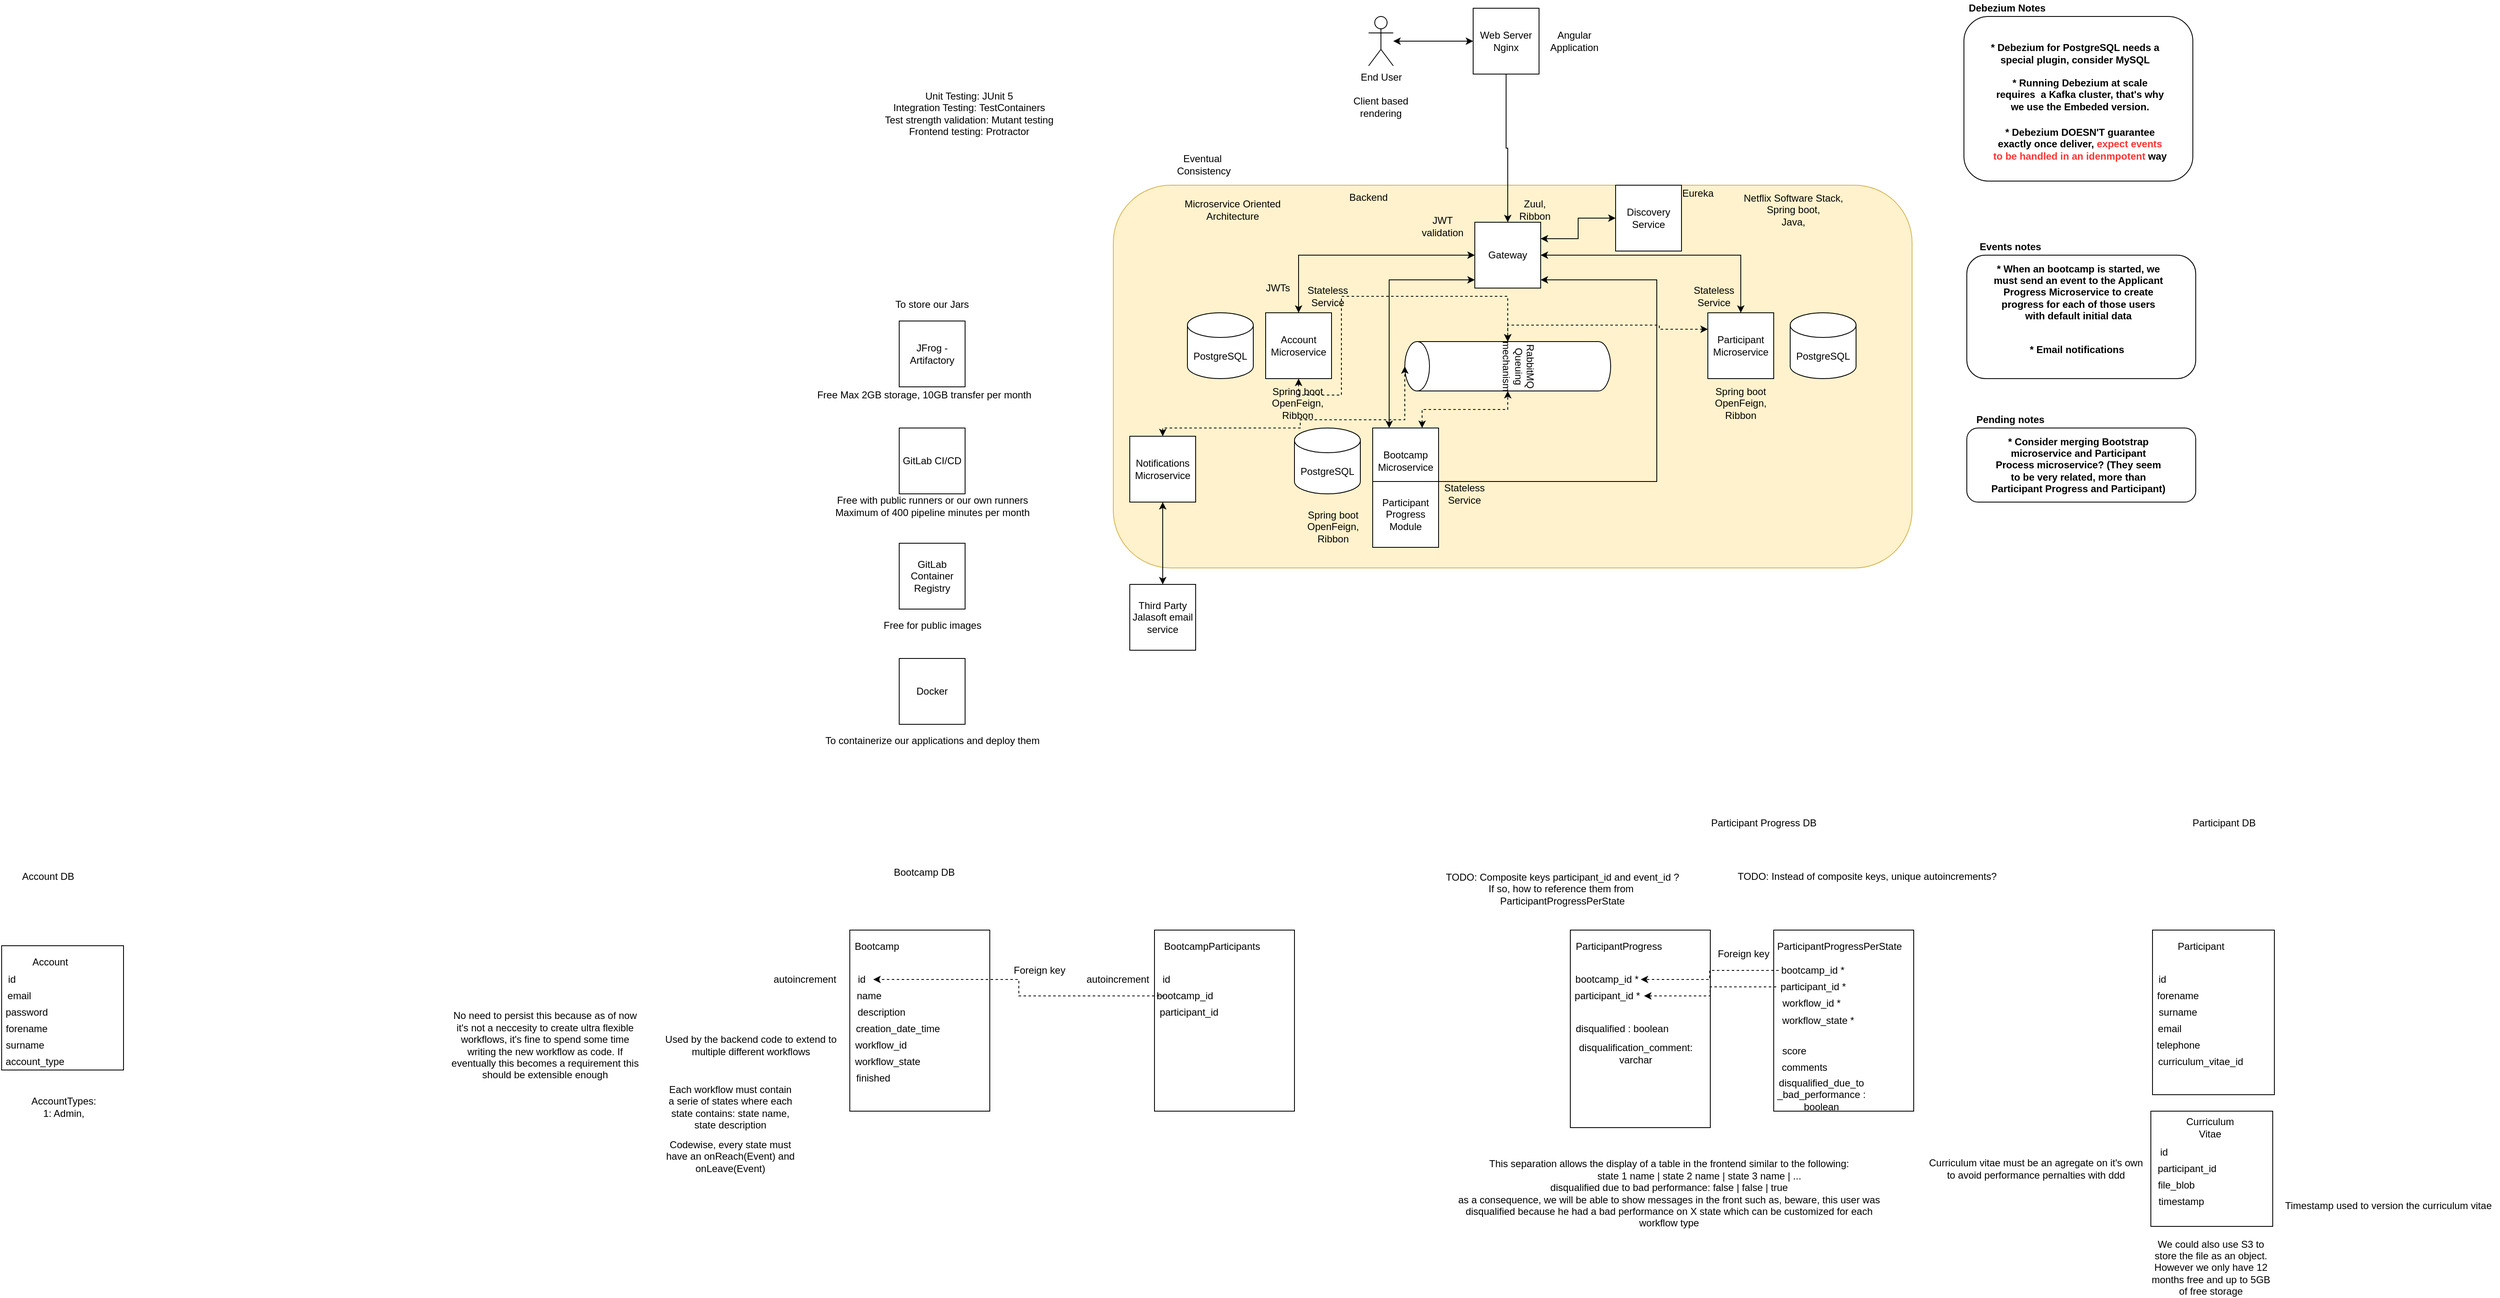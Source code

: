 <mxfile version="14.4.2" type="device"><diagram id="P7yNSuQ_2KJGw5Ltf81Z" name="Page-1"><mxGraphModel dx="3122" dy="831" grid="1" gridSize="10" guides="1" tooltips="1" connect="1" arrows="1" fold="1" page="1" pageScale="1" pageWidth="827" pageHeight="1169" math="0" shadow="0"><root><mxCell id="0"/><mxCell id="1" parent="0"/><mxCell id="U4bhRmrduvXZTM_02iCM-126" value="" style="rounded=0;whiteSpace=wrap;html=1;fontColor=#FF3333;" parent="1" vertex="1"><mxGeometry x="732" y="1130" width="170" height="220" as="geometry"/></mxCell><mxCell id="U4bhRmrduvXZTM_02iCM-58" value="" style="rounded=1;whiteSpace=wrap;html=1;fontColor=#FF3333;" parent="1" vertex="1"><mxGeometry x="963" y="20" width="278" height="200" as="geometry"/></mxCell><mxCell id="U4bhRmrduvXZTM_02iCM-19" value="" style="rounded=1;whiteSpace=wrap;html=1;fillColor=#fff2cc;strokeColor=#d6b656;" parent="1" vertex="1"><mxGeometry x="-70" y="225" width="970" height="465" as="geometry"/></mxCell><mxCell id="U4bhRmrduvXZTM_02iCM-21" style="edgeStyle=orthogonalEdgeStyle;rounded=0;orthogonalLoop=1;jettySize=auto;html=1;startArrow=classic;startFill=1;exitX=1;exitY=0.25;exitDx=0;exitDy=0;" parent="1" source="U4bhRmrduvXZTM_02iCM-1" target="U4bhRmrduvXZTM_02iCM-12" edge="1"><mxGeometry relative="1" as="geometry"/></mxCell><mxCell id="U4bhRmrduvXZTM_02iCM-22" style="edgeStyle=orthogonalEdgeStyle;rounded=0;orthogonalLoop=1;jettySize=auto;html=1;startArrow=classic;startFill=1;" parent="1" source="U4bhRmrduvXZTM_02iCM-1" target="U4bhRmrduvXZTM_02iCM-7" edge="1"><mxGeometry relative="1" as="geometry"/></mxCell><mxCell id="U4bhRmrduvXZTM_02iCM-23" style="edgeStyle=orthogonalEdgeStyle;rounded=0;orthogonalLoop=1;jettySize=auto;html=1;entryX=0.5;entryY=0;entryDx=0;entryDy=0;startArrow=classic;startFill=1;" parent="1" source="U4bhRmrduvXZTM_02iCM-1" target="U4bhRmrduvXZTM_02iCM-10" edge="1"><mxGeometry relative="1" as="geometry"/></mxCell><mxCell id="U4bhRmrduvXZTM_02iCM-24" style="edgeStyle=orthogonalEdgeStyle;rounded=0;orthogonalLoop=1;jettySize=auto;html=1;entryX=0.25;entryY=0;entryDx=0;entryDy=0;startArrow=classic;startFill=1;" parent="1" source="U4bhRmrduvXZTM_02iCM-1" target="U4bhRmrduvXZTM_02iCM-6" edge="1"><mxGeometry relative="1" as="geometry"><Array as="points"><mxPoint x="265" y="340"/></Array></mxGeometry></mxCell><mxCell id="U4bhRmrduvXZTM_02iCM-25" style="edgeStyle=orthogonalEdgeStyle;rounded=0;orthogonalLoop=1;jettySize=auto;html=1;entryX=0.75;entryY=0;entryDx=0;entryDy=0;startArrow=classic;startFill=1;" parent="1" source="U4bhRmrduvXZTM_02iCM-1" target="U4bhRmrduvXZTM_02iCM-8" edge="1"><mxGeometry relative="1" as="geometry"><Array as="points"><mxPoint x="590" y="340"/></Array></mxGeometry></mxCell><mxCell id="U4bhRmrduvXZTM_02iCM-1" value="Gateway" style="whiteSpace=wrap;html=1;aspect=fixed;" parent="1" vertex="1"><mxGeometry x="369" y="270" width="80" height="80" as="geometry"/></mxCell><mxCell id="U4bhRmrduvXZTM_02iCM-2" value="Zuul, Ribbon" style="text;html=1;strokeColor=none;fillColor=none;align=center;verticalAlign=middle;whiteSpace=wrap;rounded=0;" parent="1" vertex="1"><mxGeometry x="409" y="240" width="66" height="30" as="geometry"/></mxCell><mxCell id="U4bhRmrduvXZTM_02iCM-3" value="Netflix Software Stack,&lt;br&gt;Spring boot,&lt;br&gt;Java," style="text;html=1;strokeColor=none;fillColor=none;align=center;verticalAlign=middle;whiteSpace=wrap;rounded=0;" parent="1" vertex="1"><mxGeometry x="690" y="240" width="132" height="30" as="geometry"/></mxCell><mxCell id="U4bhRmrduvXZTM_02iCM-5" value="Microservice Oriented Architecture" style="text;html=1;strokeColor=none;fillColor=none;align=center;verticalAlign=middle;whiteSpace=wrap;rounded=0;" parent="1" vertex="1"><mxGeometry x="5" y="245" width="140" height="20" as="geometry"/></mxCell><mxCell id="U4bhRmrduvXZTM_02iCM-27" style="edgeStyle=orthogonalEdgeStyle;rounded=0;orthogonalLoop=1;jettySize=auto;html=1;entryX=1;entryY=0.5;entryDx=0;entryDy=0;entryPerimeter=0;startArrow=classic;startFill=1;dashed=1;exitX=0.75;exitY=0;exitDx=0;exitDy=0;" parent="1" source="U4bhRmrduvXZTM_02iCM-6" target="U4bhRmrduvXZTM_02iCM-11" edge="1"><mxGeometry relative="1" as="geometry"><mxPoint x="347.5" y="520" as="sourcePoint"/></mxGeometry></mxCell><mxCell id="U4bhRmrduvXZTM_02iCM-6" value="Bootcamp Microservice" style="whiteSpace=wrap;html=1;aspect=fixed;" parent="1" vertex="1"><mxGeometry x="245" y="520" width="80" height="80" as="geometry"/></mxCell><mxCell id="U4bhRmrduvXZTM_02iCM-28" style="edgeStyle=orthogonalEdgeStyle;rounded=0;orthogonalLoop=1;jettySize=auto;html=1;entryX=0;entryY=0.5;entryDx=0;entryDy=0;entryPerimeter=0;startArrow=classic;startFill=1;dashed=1;exitX=0.5;exitY=1;exitDx=0;exitDy=0;" parent="1" source="U4bhRmrduvXZTM_02iCM-7" target="U4bhRmrduvXZTM_02iCM-11" edge="1"><mxGeometry relative="1" as="geometry"><Array as="points"><mxPoint x="155" y="480"/><mxPoint x="207" y="480"/><mxPoint x="207" y="360"/><mxPoint x="409" y="360"/></Array><mxPoint x="90" y="460" as="sourcePoint"/></mxGeometry></mxCell><mxCell id="U4bhRmrduvXZTM_02iCM-7" value="Account Microservice" style="whiteSpace=wrap;html=1;aspect=fixed;" parent="1" vertex="1"><mxGeometry x="115" y="380" width="80" height="80" as="geometry"/></mxCell><mxCell id="U4bhRmrduvXZTM_02iCM-8" value="Participant&lt;br&gt;Progress Module" style="whiteSpace=wrap;html=1;aspect=fixed;" parent="1" vertex="1"><mxGeometry x="245" y="585" width="80" height="80" as="geometry"/></mxCell><mxCell id="U4bhRmrduvXZTM_02iCM-29" style="edgeStyle=orthogonalEdgeStyle;rounded=0;orthogonalLoop=1;jettySize=auto;html=1;entryX=0;entryY=0.5;entryDx=0;entryDy=0;entryPerimeter=0;startArrow=classic;startFill=1;dashed=1;exitX=0;exitY=0.25;exitDx=0;exitDy=0;" parent="1" source="U4bhRmrduvXZTM_02iCM-10" target="U4bhRmrduvXZTM_02iCM-11" edge="1"><mxGeometry relative="1" as="geometry"><mxPoint x="770" y="380" as="sourcePoint"/></mxGeometry></mxCell><mxCell id="U4bhRmrduvXZTM_02iCM-10" value="Participant&lt;br&gt;Microservice" style="whiteSpace=wrap;html=1;aspect=fixed;" parent="1" vertex="1"><mxGeometry x="652" y="380" width="80" height="80" as="geometry"/></mxCell><mxCell id="U4bhRmrduvXZTM_02iCM-11" value="RabbitMQ Queuing mechanism" style="shape=cylinder3;whiteSpace=wrap;html=1;boundedLbl=1;backgroundOutline=1;size=15;rotation=90;flipH=0;flipV=1;" parent="1" vertex="1"><mxGeometry x="379" y="320" width="60" height="250" as="geometry"/></mxCell><mxCell id="U4bhRmrduvXZTM_02iCM-12" value="Discovery Service" style="whiteSpace=wrap;html=1;aspect=fixed;" parent="1" vertex="1"><mxGeometry x="540" y="225" width="80" height="80" as="geometry"/></mxCell><mxCell id="U4bhRmrduvXZTM_02iCM-47" style="edgeStyle=orthogonalEdgeStyle;rounded=0;orthogonalLoop=1;jettySize=auto;html=1;startArrow=classic;startFill=1;" parent="1" source="U4bhRmrduvXZTM_02iCM-13" target="U4bhRmrduvXZTM_02iCM-14" edge="1"><mxGeometry relative="1" as="geometry"/></mxCell><mxCell id="U4bhRmrduvXZTM_02iCM-13" value="End User" style="shape=umlActor;verticalLabelPosition=bottom;verticalAlign=top;html=1;outlineConnect=0;" parent="1" vertex="1"><mxGeometry x="240" y="20" width="30" height="60" as="geometry"/></mxCell><mxCell id="U4bhRmrduvXZTM_02iCM-17" style="edgeStyle=orthogonalEdgeStyle;rounded=0;orthogonalLoop=1;jettySize=auto;html=1;entryX=0.5;entryY=0;entryDx=0;entryDy=0;" parent="1" source="U4bhRmrduvXZTM_02iCM-14" target="U4bhRmrduvXZTM_02iCM-1" edge="1"><mxGeometry relative="1" as="geometry"/></mxCell><mxCell id="U4bhRmrduvXZTM_02iCM-14" value="Web Server&lt;br&gt;Nginx" style="whiteSpace=wrap;html=1;aspect=fixed;" parent="1" vertex="1"><mxGeometry x="367" y="10" width="80" height="80" as="geometry"/></mxCell><mxCell id="U4bhRmrduvXZTM_02iCM-15" value="Angular Application" style="text;html=1;strokeColor=none;fillColor=none;align=center;verticalAlign=middle;whiteSpace=wrap;rounded=0;" parent="1" vertex="1"><mxGeometry x="470" y="40" width="40" height="20" as="geometry"/></mxCell><mxCell id="U4bhRmrduvXZTM_02iCM-20" value="Backend" style="text;html=1;strokeColor=none;fillColor=none;align=center;verticalAlign=middle;whiteSpace=wrap;rounded=0;" parent="1" vertex="1"><mxGeometry x="220" y="230" width="40" height="20" as="geometry"/></mxCell><mxCell id="U4bhRmrduvXZTM_02iCM-30" value="Spring boot&lt;br&gt;OpenFeign,&lt;br&gt;Ribbon" style="text;html=1;strokeColor=none;fillColor=none;align=center;verticalAlign=middle;whiteSpace=wrap;rounded=0;" parent="1" vertex="1"><mxGeometry x="90" y="470" width="127.5" height="40" as="geometry"/></mxCell><mxCell id="U4bhRmrduvXZTM_02iCM-32" value="Spring boot&lt;br&gt;OpenFeign,&lt;br&gt;Ribbon" style="text;html=1;strokeColor=none;fillColor=none;align=center;verticalAlign=middle;whiteSpace=wrap;rounded=0;" parent="1" vertex="1"><mxGeometry x="132.5" y="620" width="127.5" height="40" as="geometry"/></mxCell><mxCell id="U4bhRmrduvXZTM_02iCM-34" value="Spring boot&lt;br&gt;OpenFeign,&lt;br&gt;Ribbon" style="text;html=1;strokeColor=none;fillColor=none;align=center;verticalAlign=middle;whiteSpace=wrap;rounded=0;" parent="1" vertex="1"><mxGeometry x="628.25" y="470" width="127.5" height="40" as="geometry"/></mxCell><mxCell id="U4bhRmrduvXZTM_02iCM-35" value="Eureka" style="text;html=1;strokeColor=none;fillColor=none;align=center;verticalAlign=middle;whiteSpace=wrap;rounded=0;" parent="1" vertex="1"><mxGeometry x="620" y="225" width="40" height="20" as="geometry"/></mxCell><mxCell id="U4bhRmrduvXZTM_02iCM-36" value="PostgreSQL" style="shape=cylinder3;whiteSpace=wrap;html=1;boundedLbl=1;backgroundOutline=1;size=15;" parent="1" vertex="1"><mxGeometry x="20" y="380" width="80" height="80" as="geometry"/></mxCell><mxCell id="U4bhRmrduvXZTM_02iCM-37" value="PostgreSQL" style="shape=cylinder3;whiteSpace=wrap;html=1;boundedLbl=1;backgroundOutline=1;size=15;" parent="1" vertex="1"><mxGeometry x="150" y="520" width="80" height="80" as="geometry"/></mxCell><mxCell id="U4bhRmrduvXZTM_02iCM-39" value="PostgreSQL" style="shape=cylinder3;whiteSpace=wrap;html=1;boundedLbl=1;backgroundOutline=1;size=15;" parent="1" vertex="1"><mxGeometry x="752" y="380" width="80" height="80" as="geometry"/></mxCell><mxCell id="U4bhRmrduvXZTM_02iCM-40" value="JWTs" style="text;html=1;strokeColor=none;fillColor=none;align=center;verticalAlign=middle;whiteSpace=wrap;rounded=0;" parent="1" vertex="1"><mxGeometry x="110" y="340" width="40" height="20" as="geometry"/></mxCell><mxCell id="U4bhRmrduvXZTM_02iCM-41" value="JWT validation" style="text;html=1;strokeColor=none;fillColor=none;align=center;verticalAlign=middle;whiteSpace=wrap;rounded=0;" parent="1" vertex="1"><mxGeometry x="300" y="265" width="60" height="20" as="geometry"/></mxCell><mxCell id="U4bhRmrduvXZTM_02iCM-42" value="Stateless Service" style="text;html=1;strokeColor=none;fillColor=none;align=center;verticalAlign=middle;whiteSpace=wrap;rounded=0;" parent="1" vertex="1"><mxGeometry x="158.75" y="350" width="62.5" height="20" as="geometry"/></mxCell><mxCell id="U4bhRmrduvXZTM_02iCM-43" value="Stateless Service" style="text;html=1;strokeColor=none;fillColor=none;align=center;verticalAlign=middle;whiteSpace=wrap;rounded=0;" parent="1" vertex="1"><mxGeometry x="325" y="590" width="62.5" height="20" as="geometry"/></mxCell><mxCell id="U4bhRmrduvXZTM_02iCM-45" value="Stateless Service" style="text;html=1;strokeColor=none;fillColor=none;align=center;verticalAlign=middle;whiteSpace=wrap;rounded=0;" parent="1" vertex="1"><mxGeometry x="627.5" y="350" width="62.5" height="20" as="geometry"/></mxCell><mxCell id="U4bhRmrduvXZTM_02iCM-48" value="Client based rendering" style="text;html=1;strokeColor=none;fillColor=none;align=center;verticalAlign=middle;whiteSpace=wrap;rounded=0;" parent="1" vertex="1"><mxGeometry x="195" y="120" width="120" height="20" as="geometry"/></mxCell><mxCell id="U4bhRmrduvXZTM_02iCM-49" value="Eventual&amp;nbsp; Consistency" style="text;html=1;strokeColor=none;fillColor=none;align=center;verticalAlign=middle;whiteSpace=wrap;rounded=0;" parent="1" vertex="1"><mxGeometry x="-10" y="190" width="100" height="20" as="geometry"/></mxCell><mxCell id="U4bhRmrduvXZTM_02iCM-55" value="&lt;font color=&quot;#000000&quot;&gt;* Debezium for PostgreSQL needs a special plugin, consider MySQL&lt;/font&gt;" style="text;html=1;strokeColor=none;fillColor=none;align=center;verticalAlign=middle;whiteSpace=wrap;rounded=0;fontStyle=1;fontColor=#FF3333;" parent="1" vertex="1"><mxGeometry x="991" y="30" width="214" height="70" as="geometry"/></mxCell><mxCell id="U4bhRmrduvXZTM_02iCM-56" value="&lt;font color=&quot;#000000&quot;&gt;* Running Debezium at scale requires&amp;nbsp; a Kafka cluster, that's why we use the Embeded version.&lt;/font&gt;" style="text;html=1;strokeColor=none;fillColor=none;align=center;verticalAlign=middle;whiteSpace=wrap;rounded=0;fontStyle=1;fontColor=#FF3333;" parent="1" vertex="1"><mxGeometry x="997" y="80" width="214" height="70" as="geometry"/></mxCell><mxCell id="U4bhRmrduvXZTM_02iCM-57" value="&lt;font color=&quot;#000000&quot;&gt;* Debezium DOESN'T guarantee exactly once deliver, &lt;/font&gt;expect events to be handled in an idenmpotent &lt;font color=&quot;#000000&quot;&gt;way&lt;/font&gt;" style="text;html=1;strokeColor=none;fillColor=none;align=center;verticalAlign=middle;whiteSpace=wrap;rounded=0;fontStyle=1;fontColor=#FF3333;" parent="1" vertex="1"><mxGeometry x="997" y="140" width="214" height="70" as="geometry"/></mxCell><mxCell id="U4bhRmrduvXZTM_02iCM-59" value="&lt;b&gt;&lt;font color=&quot;#000000&quot;&gt;Debezium Notes&lt;/font&gt;&lt;/b&gt;" style="text;html=1;align=center;verticalAlign=middle;resizable=0;points=[];autosize=1;fontColor=#FF3333;" parent="1" vertex="1"><mxGeometry x="960" width="110" height="20" as="geometry"/></mxCell><mxCell id="U4bhRmrduvXZTM_02iCM-60" value="" style="rounded=1;whiteSpace=wrap;html=1;fontColor=#FF3333;" parent="1" vertex="1"><mxGeometry x="966.5" y="310" width="278" height="150" as="geometry"/></mxCell><mxCell id="U4bhRmrduvXZTM_02iCM-61" value="&lt;font color=&quot;#000000&quot;&gt;* When an bootcamp is started, we must send an event to the Applicant Progress Microservice to create progress for each of those users with default initial data&lt;/font&gt;" style="text;html=1;strokeColor=none;fillColor=none;align=center;verticalAlign=middle;whiteSpace=wrap;rounded=0;fontStyle=1;fontColor=#FF3333;" parent="1" vertex="1"><mxGeometry x="994.5" y="320" width="214" height="70" as="geometry"/></mxCell><mxCell id="U4bhRmrduvXZTM_02iCM-62" value="&lt;font color=&quot;#000000&quot;&gt;* Email notifications&amp;nbsp;&lt;/font&gt;" style="text;html=1;strokeColor=none;fillColor=none;align=center;verticalAlign=middle;whiteSpace=wrap;rounded=0;fontStyle=1;fontColor=#FF3333;" parent="1" vertex="1"><mxGeometry x="994.5" y="390" width="214" height="70" as="geometry"/></mxCell><mxCell id="U4bhRmrduvXZTM_02iCM-64" value="&lt;b&gt;&lt;font color=&quot;#000000&quot;&gt;Events notes&lt;/font&gt;&lt;/b&gt;" style="text;html=1;align=center;verticalAlign=middle;resizable=0;points=[];autosize=1;fontColor=#FF3333;" parent="1" vertex="1"><mxGeometry x="973.5" y="290" width="90" height="20" as="geometry"/></mxCell><mxCell id="U4bhRmrduvXZTM_02iCM-67" style="edgeStyle=orthogonalEdgeStyle;rounded=0;orthogonalLoop=1;jettySize=auto;html=1;startArrow=classic;startFill=1;fontColor=#FF3333;" parent="1" source="U4bhRmrduvXZTM_02iCM-65" target="U4bhRmrduvXZTM_02iCM-66" edge="1"><mxGeometry relative="1" as="geometry"/></mxCell><mxCell id="U4bhRmrduvXZTM_02iCM-68" style="edgeStyle=orthogonalEdgeStyle;rounded=0;orthogonalLoop=1;jettySize=auto;html=1;entryX=0.5;entryY=0;entryDx=0;entryDy=0;entryPerimeter=0;startArrow=classic;startFill=1;fontColor=#FF3333;dashed=1;" parent="1" source="U4bhRmrduvXZTM_02iCM-65" target="U4bhRmrduvXZTM_02iCM-11" edge="1"><mxGeometry relative="1" as="geometry"><Array as="points"><mxPoint x="-10" y="520"/><mxPoint x="157" y="520"/><mxPoint x="157" y="510"/><mxPoint x="284" y="510"/></Array></mxGeometry></mxCell><mxCell id="U4bhRmrduvXZTM_02iCM-65" value="Notifications&lt;br&gt;Microservice" style="whiteSpace=wrap;html=1;aspect=fixed;" parent="1" vertex="1"><mxGeometry x="-50" y="530" width="80" height="80" as="geometry"/></mxCell><mxCell id="U4bhRmrduvXZTM_02iCM-66" value="Third Party Jalasoft email service" style="whiteSpace=wrap;html=1;aspect=fixed;" parent="1" vertex="1"><mxGeometry x="-50" y="710" width="80" height="80" as="geometry"/></mxCell><mxCell id="U4bhRmrduvXZTM_02iCM-70" value="&lt;font color=&quot;#000000&quot;&gt;JFrog - Artifactory&lt;/font&gt;" style="whiteSpace=wrap;html=1;aspect=fixed;fontColor=#FF3333;" parent="1" vertex="1"><mxGeometry x="-330" y="390" width="80" height="80" as="geometry"/></mxCell><mxCell id="U4bhRmrduvXZTM_02iCM-73" value="&lt;font color=&quot;#000000&quot;&gt;Free Max 2GB storage, 10GB transfer per month&lt;/font&gt;" style="text;html=1;align=center;verticalAlign=middle;resizable=0;points=[];autosize=1;fontColor=#FF3333;" parent="1" vertex="1"><mxGeometry x="-440" y="470" width="280" height="20" as="geometry"/></mxCell><mxCell id="U4bhRmrduvXZTM_02iCM-74" value="&lt;font color=&quot;#000000&quot;&gt;GitLab CI/CD&lt;/font&gt;" style="whiteSpace=wrap;html=1;aspect=fixed;fontColor=#FF3333;" parent="1" vertex="1"><mxGeometry x="-330" y="520" width="80" height="80" as="geometry"/></mxCell><mxCell id="U4bhRmrduvXZTM_02iCM-75" value="&lt;font color=&quot;#000000&quot;&gt;GitLab Container Registry&lt;/font&gt;" style="whiteSpace=wrap;html=1;aspect=fixed;fontColor=#FF3333;" parent="1" vertex="1"><mxGeometry x="-330" y="660" width="80" height="80" as="geometry"/></mxCell><mxCell id="U4bhRmrduvXZTM_02iCM-76" value="&lt;font color=&quot;#000000&quot;&gt;Free for public images&lt;/font&gt;" style="text;html=1;align=center;verticalAlign=middle;resizable=0;points=[];autosize=1;fontColor=#FF3333;" parent="1" vertex="1"><mxGeometry x="-355" y="750" width="130" height="20" as="geometry"/></mxCell><mxCell id="U4bhRmrduvXZTM_02iCM-77" value="&lt;font color=&quot;#000000&quot;&gt;Free with public runners or our own runners&lt;br&gt;Maximum of 400 pipeline minutes per month&lt;br&gt;&lt;/font&gt;" style="text;html=1;align=center;verticalAlign=middle;resizable=0;points=[];autosize=1;fontColor=#FF3333;" parent="1" vertex="1"><mxGeometry x="-415" y="600" width="250" height="30" as="geometry"/></mxCell><mxCell id="U4bhRmrduvXZTM_02iCM-78" value="&lt;font color=&quot;#000000&quot;&gt;Docker&lt;/font&gt;" style="whiteSpace=wrap;html=1;aspect=fixed;fontColor=#FF3333;" parent="1" vertex="1"><mxGeometry x="-330" y="800" width="80" height="80" as="geometry"/></mxCell><mxCell id="U4bhRmrduvXZTM_02iCM-79" value="&lt;font color=&quot;#000000&quot;&gt;To containerize our applications and deploy them&lt;/font&gt;" style="text;html=1;align=center;verticalAlign=middle;resizable=0;points=[];autosize=1;fontColor=#FF3333;" parent="1" vertex="1"><mxGeometry x="-430" y="890" width="280" height="20" as="geometry"/></mxCell><mxCell id="U4bhRmrduvXZTM_02iCM-80" value="&lt;font color=&quot;#000000&quot;&gt;To store our Jars&lt;/font&gt;" style="text;html=1;strokeColor=none;fillColor=none;align=center;verticalAlign=middle;whiteSpace=wrap;rounded=0;fontColor=#FF3333;" parent="1" vertex="1"><mxGeometry x="-345" y="360" width="110" height="20" as="geometry"/></mxCell><mxCell id="U4bhRmrduvXZTM_02iCM-81" value="" style="rounded=1;whiteSpace=wrap;html=1;fontColor=#FF3333;" parent="1" vertex="1"><mxGeometry x="966.5" y="520" width="278" height="90" as="geometry"/></mxCell><mxCell id="U4bhRmrduvXZTM_02iCM-82" value="&lt;font color=&quot;#000000&quot;&gt;* Consider merging Bootstrap microservice and Participant Process microservice? (They seem to be very related, more than Participant Progress and Participant)&lt;/font&gt;" style="text;html=1;strokeColor=none;fillColor=none;align=center;verticalAlign=middle;whiteSpace=wrap;rounded=0;fontStyle=1;fontColor=#FF3333;" parent="1" vertex="1"><mxGeometry x="994.5" y="530" width="214" height="70" as="geometry"/></mxCell><mxCell id="U4bhRmrduvXZTM_02iCM-84" value="&lt;b&gt;&lt;font color=&quot;#000000&quot;&gt;Pending notes&lt;/font&gt;&lt;/b&gt;" style="text;html=1;align=center;verticalAlign=middle;resizable=0;points=[];autosize=1;fontColor=#FF3333;" parent="1" vertex="1"><mxGeometry x="968.5" y="500" width="100" height="20" as="geometry"/></mxCell><mxCell id="U4bhRmrduvXZTM_02iCM-87" value="" style="rounded=0;whiteSpace=wrap;html=1;fontColor=#FF3333;" parent="1" vertex="1"><mxGeometry x="-390" y="1130" width="170" height="220" as="geometry"/></mxCell><mxCell id="U4bhRmrduvXZTM_02iCM-89" value="&lt;font color=&quot;#000000&quot;&gt;Bootcamp&lt;/font&gt;" style="text;html=1;strokeColor=none;fillColor=none;align=center;verticalAlign=middle;whiteSpace=wrap;rounded=0;fontColor=#FF3333;" parent="1" vertex="1"><mxGeometry x="-377" y="1140" width="40" height="20" as="geometry"/></mxCell><mxCell id="U4bhRmrduvXZTM_02iCM-90" value="id" style="text;html=1;strokeColor=none;fillColor=none;align=center;verticalAlign=middle;whiteSpace=wrap;rounded=0;" parent="1" vertex="1"><mxGeometry x="-390" y="1180" width="28.5" height="20" as="geometry"/></mxCell><mxCell id="U4bhRmrduvXZTM_02iCM-91" value="name" style="text;html=1;strokeColor=none;fillColor=none;align=center;verticalAlign=middle;whiteSpace=wrap;rounded=0;" parent="1" vertex="1"><mxGeometry x="-384" y="1200" width="35" height="20" as="geometry"/></mxCell><mxCell id="U4bhRmrduvXZTM_02iCM-92" value="description" style="text;html=1;strokeColor=none;fillColor=none;align=center;verticalAlign=middle;whiteSpace=wrap;rounded=0;" parent="1" vertex="1"><mxGeometry x="-381.5" y="1220" width="59" height="20" as="geometry"/></mxCell><mxCell id="U4bhRmrduvXZTM_02iCM-95" value="creation_date_time" style="text;html=1;strokeColor=none;fillColor=none;align=center;verticalAlign=middle;whiteSpace=wrap;rounded=0;" parent="1" vertex="1"><mxGeometry x="-377" y="1240" width="91" height="20" as="geometry"/></mxCell><mxCell id="U4bhRmrduvXZTM_02iCM-97" value="workflow_id" style="text;html=1;strokeColor=none;fillColor=none;align=center;verticalAlign=middle;whiteSpace=wrap;rounded=0;" parent="1" vertex="1"><mxGeometry x="-385" y="1260" width="66" height="20" as="geometry"/></mxCell><mxCell id="U4bhRmrduvXZTM_02iCM-98" value="workflow_state" style="text;html=1;strokeColor=none;fillColor=none;align=center;verticalAlign=middle;whiteSpace=wrap;rounded=0;" parent="1" vertex="1"><mxGeometry x="-377" y="1280" width="66" height="20" as="geometry"/></mxCell><mxCell id="U4bhRmrduvXZTM_02iCM-99" value="finished" style="text;html=1;strokeColor=none;fillColor=none;align=center;verticalAlign=middle;whiteSpace=wrap;rounded=0;" parent="1" vertex="1"><mxGeometry x="-385" y="1300" width="47" height="20" as="geometry"/></mxCell><mxCell id="U4bhRmrduvXZTM_02iCM-100" value="Used by the backend code to extend to multiple different workflows" style="text;html=1;strokeColor=none;fillColor=none;align=center;verticalAlign=middle;whiteSpace=wrap;rounded=0;fontColor=#000000;" parent="1" vertex="1"><mxGeometry x="-630" y="1260" width="240" height="20" as="geometry"/></mxCell><mxCell id="U4bhRmrduvXZTM_02iCM-101" value="Each workflow must contain&lt;br&gt;a serie of states where each state contains: state name, state description" style="text;html=1;strokeColor=none;fillColor=none;align=center;verticalAlign=middle;whiteSpace=wrap;rounded=0;fontColor=#000000;" parent="1" vertex="1"><mxGeometry x="-620" y="1330" width="170" height="30" as="geometry"/></mxCell><mxCell id="U4bhRmrduvXZTM_02iCM-102" value="Codewise, every state must have an onReach(Event) and onLeave(Event)" style="text;html=1;strokeColor=none;fillColor=none;align=center;verticalAlign=middle;whiteSpace=wrap;rounded=0;fontColor=#000000;" parent="1" vertex="1"><mxGeometry x="-620" y="1390" width="170" height="30" as="geometry"/></mxCell><mxCell id="U4bhRmrduvXZTM_02iCM-104" value="" style="rounded=0;whiteSpace=wrap;html=1;fontColor=#FF3333;" parent="1" vertex="1"><mxGeometry x="-20" y="1130" width="170" height="220" as="geometry"/></mxCell><mxCell id="U4bhRmrduvXZTM_02iCM-105" value="&lt;font color=&quot;#000000&quot;&gt;BootcampParticipants&lt;/font&gt;" style="text;html=1;strokeColor=none;fillColor=none;align=center;verticalAlign=middle;whiteSpace=wrap;rounded=0;fontColor=#FF3333;" parent="1" vertex="1"><mxGeometry x="30" y="1140" width="40" height="20" as="geometry"/></mxCell><mxCell id="U4bhRmrduvXZTM_02iCM-106" value="id" style="text;html=1;strokeColor=none;fillColor=none;align=center;verticalAlign=middle;whiteSpace=wrap;rounded=0;" parent="1" vertex="1"><mxGeometry x="-13" y="1180" width="15" height="20" as="geometry"/></mxCell><mxCell id="U4bhRmrduvXZTM_02iCM-112" style="edgeStyle=orthogonalEdgeStyle;rounded=0;orthogonalLoop=1;jettySize=auto;html=1;entryX=1;entryY=0.5;entryDx=0;entryDy=0;dashed=1;startArrow=none;startFill=0;fontColor=#000000;" parent="1" source="U4bhRmrduvXZTM_02iCM-108" target="U4bhRmrduvXZTM_02iCM-90" edge="1"><mxGeometry relative="1" as="geometry"/></mxCell><mxCell id="U4bhRmrduvXZTM_02iCM-108" value="bootcamp_id" style="text;html=1;strokeColor=none;fillColor=none;align=center;verticalAlign=middle;whiteSpace=wrap;rounded=0;" parent="1" vertex="1"><mxGeometry x="-8" y="1200" width="50" height="20" as="geometry"/></mxCell><mxCell id="U4bhRmrduvXZTM_02iCM-109" value="autoincrement" style="text;html=1;align=center;verticalAlign=middle;resizable=0;points=[];autosize=1;fontColor=#000000;" parent="1" vertex="1"><mxGeometry x="-490" y="1180" width="90" height="20" as="geometry"/></mxCell><mxCell id="U4bhRmrduvXZTM_02iCM-110" value="autoincrement" style="text;html=1;align=center;verticalAlign=middle;resizable=0;points=[];autosize=1;fontColor=#000000;" parent="1" vertex="1"><mxGeometry x="-110" y="1180" width="90" height="20" as="geometry"/></mxCell><mxCell id="U4bhRmrduvXZTM_02iCM-111" value="participant_id" style="text;html=1;strokeColor=none;fillColor=none;align=center;verticalAlign=middle;whiteSpace=wrap;rounded=0;" parent="1" vertex="1"><mxGeometry x="-8" y="1220" width="60" height="20" as="geometry"/></mxCell><mxCell id="U4bhRmrduvXZTM_02iCM-113" value="Foreign key" style="text;html=1;align=center;verticalAlign=middle;resizable=0;points=[];autosize=1;fontColor=#000000;" parent="1" vertex="1"><mxGeometry x="-200" y="1169" width="80" height="20" as="geometry"/></mxCell><mxCell id="U4bhRmrduvXZTM_02iCM-114" value="" style="rounded=0;whiteSpace=wrap;html=1;fontColor=#FF3333;" parent="1" vertex="1"><mxGeometry x="485" y="1130" width="170" height="240" as="geometry"/></mxCell><mxCell id="U4bhRmrduvXZTM_02iCM-115" value="&lt;font color=&quot;#000000&quot;&gt;ParticipantProgress&lt;/font&gt;" style="text;html=1;strokeColor=none;fillColor=none;align=center;verticalAlign=middle;whiteSpace=wrap;rounded=0;fontColor=#FF3333;" parent="1" vertex="1"><mxGeometry x="524" y="1140" width="40" height="20" as="geometry"/></mxCell><mxCell id="U4bhRmrduvXZTM_02iCM-117" value="bootcamp_id *" style="text;html=1;strokeColor=none;fillColor=none;align=center;verticalAlign=middle;whiteSpace=wrap;rounded=0;" parent="1" vertex="1"><mxGeometry x="488" y="1180" width="82.5" height="20" as="geometry"/></mxCell><mxCell id="U4bhRmrduvXZTM_02iCM-118" value="workflow_id *" style="text;html=1;strokeColor=none;fillColor=none;align=center;verticalAlign=middle;whiteSpace=wrap;rounded=0;" parent="1" vertex="1"><mxGeometry x="738" y="1209" width="80" height="20" as="geometry"/></mxCell><mxCell id="U4bhRmrduvXZTM_02iCM-119" value="workflow_state *" style="text;html=1;strokeColor=none;fillColor=none;align=center;verticalAlign=middle;whiteSpace=wrap;rounded=0;" parent="1" vertex="1"><mxGeometry x="732" y="1230" width="108" height="20" as="geometry"/></mxCell><mxCell id="U4bhRmrduvXZTM_02iCM-120" value="score" style="text;html=1;strokeColor=none;fillColor=none;align=center;verticalAlign=middle;whiteSpace=wrap;rounded=0;" parent="1" vertex="1"><mxGeometry x="737" y="1267" width="40" height="20" as="geometry"/></mxCell><mxCell id="U4bhRmrduvXZTM_02iCM-121" value="disqualified : boolean" style="text;html=1;strokeColor=none;fillColor=none;align=center;verticalAlign=middle;whiteSpace=wrap;rounded=0;" parent="1" vertex="1"><mxGeometry x="488" y="1240" width="120" height="20" as="geometry"/></mxCell><mxCell id="U4bhRmrduvXZTM_02iCM-122" value="disqualification_comment: varchar" style="text;html=1;strokeColor=none;fillColor=none;align=center;verticalAlign=middle;whiteSpace=wrap;rounded=0;" parent="1" vertex="1"><mxGeometry x="500.5" y="1270" width="127" height="20" as="geometry"/></mxCell><mxCell id="U4bhRmrduvXZTM_02iCM-124" value="TODO: Composite keys participant_id and event_id ?&lt;br&gt;If so, how to reference them from&amp;nbsp;&lt;br&gt;&lt;span&gt;ParticipantProgressPerState&lt;/span&gt;" style="text;html=1;align=center;verticalAlign=middle;resizable=0;points=[];autosize=1;fontColor=#000000;" parent="1" vertex="1"><mxGeometry x="325" y="1055" width="300" height="50" as="geometry"/></mxCell><mxCell id="U4bhRmrduvXZTM_02iCM-127" value="&lt;font color=&quot;#000000&quot;&gt;ParticipantProgressPerState&lt;/font&gt;" style="text;html=1;strokeColor=none;fillColor=none;align=center;verticalAlign=middle;whiteSpace=wrap;rounded=0;fontColor=#FF3333;" parent="1" vertex="1"><mxGeometry x="792" y="1140" width="40" height="20" as="geometry"/></mxCell><mxCell id="U4bhRmrduvXZTM_02iCM-128" value="participant_id *" style="text;html=1;strokeColor=none;fillColor=none;align=center;verticalAlign=middle;whiteSpace=wrap;rounded=0;" parent="1" vertex="1"><mxGeometry x="485" y="1200" width="89.5" height="20" as="geometry"/></mxCell><mxCell id="U4bhRmrduvXZTM_02iCM-132" value="comments" style="text;html=1;strokeColor=none;fillColor=none;align=center;verticalAlign=middle;whiteSpace=wrap;rounded=0;" parent="1" vertex="1"><mxGeometry x="734.5" y="1287" width="69" height="20" as="geometry"/></mxCell><mxCell id="U4bhRmrduvXZTM_02iCM-137" value="" style="rounded=0;whiteSpace=wrap;html=1;fontColor=#FF3333;" parent="1" vertex="1"><mxGeometry x="1192" y="1130" width="148" height="200" as="geometry"/></mxCell><mxCell id="U4bhRmrduvXZTM_02iCM-138" value="&lt;font color=&quot;#000000&quot;&gt;Participant&lt;/font&gt;" style="text;html=1;strokeColor=none;fillColor=none;align=center;verticalAlign=middle;whiteSpace=wrap;rounded=0;fontColor=#FF3333;" parent="1" vertex="1"><mxGeometry x="1231" y="1140" width="40" height="20" as="geometry"/></mxCell><mxCell id="U4bhRmrduvXZTM_02iCM-139" value="id" style="text;html=1;strokeColor=none;fillColor=none;align=center;verticalAlign=middle;whiteSpace=wrap;rounded=0;" parent="1" vertex="1"><mxGeometry x="1190" y="1180" width="28" height="20" as="geometry"/></mxCell><mxCell id="U4bhRmrduvXZTM_02iCM-140" value="forename" style="text;html=1;strokeColor=none;fillColor=none;align=center;verticalAlign=middle;whiteSpace=wrap;rounded=0;" parent="1" vertex="1"><mxGeometry x="1208.5" y="1200" width="28" height="20" as="geometry"/></mxCell><mxCell id="U4bhRmrduvXZTM_02iCM-141" value="surname" style="text;html=1;strokeColor=none;fillColor=none;align=center;verticalAlign=middle;whiteSpace=wrap;rounded=0;" parent="1" vertex="1"><mxGeometry x="1208.5" y="1220" width="28" height="20" as="geometry"/></mxCell><mxCell id="U4bhRmrduvXZTM_02iCM-142" value="email" style="text;html=1;strokeColor=none;fillColor=none;align=center;verticalAlign=middle;whiteSpace=wrap;rounded=0;" parent="1" vertex="1"><mxGeometry x="1199" y="1240" width="28" height="20" as="geometry"/></mxCell><mxCell id="U4bhRmrduvXZTM_02iCM-143" value="telephone" style="text;html=1;strokeColor=none;fillColor=none;align=center;verticalAlign=middle;whiteSpace=wrap;rounded=0;" parent="1" vertex="1"><mxGeometry x="1210" y="1260" width="26.5" height="20" as="geometry"/></mxCell><mxCell id="U4bhRmrduvXZTM_02iCM-144" value="curriculum_vitae_id" style="text;html=1;strokeColor=none;fillColor=none;align=center;verticalAlign=middle;whiteSpace=wrap;rounded=0;" parent="1" vertex="1"><mxGeometry x="1236.5" y="1280" width="26.5" height="20" as="geometry"/></mxCell><mxCell id="U4bhRmrduvXZTM_02iCM-145" value="" style="rounded=0;whiteSpace=wrap;html=1;fontColor=#FF3333;" parent="1" vertex="1"><mxGeometry x="1190" y="1350" width="148" height="140" as="geometry"/></mxCell><mxCell id="U4bhRmrduvXZTM_02iCM-146" value="&lt;font color=&quot;#000000&quot;&gt;Curriculum Vitae&lt;/font&gt;" style="text;html=1;strokeColor=none;fillColor=none;align=center;verticalAlign=middle;whiteSpace=wrap;rounded=0;fontColor=#FF3333;" parent="1" vertex="1"><mxGeometry x="1227" y="1360" width="70" height="20" as="geometry"/></mxCell><mxCell id="U4bhRmrduvXZTM_02iCM-147" value="id" style="text;html=1;strokeColor=none;fillColor=none;align=center;verticalAlign=middle;whiteSpace=wrap;rounded=0;" parent="1" vertex="1"><mxGeometry x="1192" y="1390" width="28" height="20" as="geometry"/></mxCell><mxCell id="U4bhRmrduvXZTM_02iCM-148" value="participant_id" style="text;html=1;strokeColor=none;fillColor=none;align=center;verticalAlign=middle;whiteSpace=wrap;rounded=0;" parent="1" vertex="1"><mxGeometry x="1220" y="1410" width="28" height="20" as="geometry"/></mxCell><mxCell id="U4bhRmrduvXZTM_02iCM-149" value="file_blob" style="text;html=1;strokeColor=none;fillColor=none;align=center;verticalAlign=middle;whiteSpace=wrap;rounded=0;" parent="1" vertex="1"><mxGeometry x="1206.5" y="1430" width="28" height="20" as="geometry"/></mxCell><mxCell id="U4bhRmrduvXZTM_02iCM-150" value="Curriculum vitae must be an agregate on it's own&lt;br&gt;to avoid performance pernalties with ddd" style="text;html=1;align=center;verticalAlign=middle;resizable=0;points=[];autosize=1;fontColor=#000000;" parent="1" vertex="1"><mxGeometry x="910" y="1405" width="280" height="30" as="geometry"/></mxCell><mxCell id="U4bhRmrduvXZTM_02iCM-151" value="disqualified_due_to&lt;br&gt;_bad_performance : boolean" style="text;html=1;strokeColor=none;fillColor=none;align=center;verticalAlign=middle;whiteSpace=wrap;rounded=0;" parent="1" vertex="1"><mxGeometry x="730" y="1320" width="120" height="20" as="geometry"/></mxCell><mxCell id="U4bhRmrduvXZTM_02iCM-152" value="This separation allows the display of a table in the frontend similar to the following:&lt;br&gt;&amp;nbsp; &amp;nbsp; &amp;nbsp; &amp;nbsp; &amp;nbsp; &amp;nbsp; &amp;nbsp; &amp;nbsp; &amp;nbsp; &amp;nbsp; &amp;nbsp; state 1 name | state 2 name | state 3 name | ...&lt;br&gt;disqualified due to bad performance: false | false | true&lt;br&gt;as a consequence, we will be able to show messages in the front such as, beware, this user was disqualified because he had a bad performance on X state which can be customized for each workflow type" style="text;html=1;strokeColor=none;fillColor=none;align=center;verticalAlign=middle;whiteSpace=wrap;rounded=0;fontColor=#000000;" parent="1" vertex="1"><mxGeometry x="340" y="1380" width="530" height="140" as="geometry"/></mxCell><mxCell id="U4bhRmrduvXZTM_02iCM-153" value="No need to persist this because as of now it's not a neccesity to create ultra flexible workflows, it's fine to spend some time writing the new workflow as code. If eventually this becomes a requirement this should be extensible enough" style="text;html=1;strokeColor=none;fillColor=none;align=center;verticalAlign=middle;whiteSpace=wrap;rounded=0;fontColor=#000000;" parent="1" vertex="1"><mxGeometry x="-880" y="1260" width="240" height="20" as="geometry"/></mxCell><mxCell id="U4bhRmrduvXZTM_02iCM-154" value="Bootcamp DB" style="text;html=1;align=center;verticalAlign=middle;resizable=0;points=[];autosize=1;fontColor=#000000;" parent="1" vertex="1"><mxGeometry x="-345" y="1050" width="90" height="20" as="geometry"/></mxCell><mxCell id="U4bhRmrduvXZTM_02iCM-157" value="TODO: Instead of composite keys, unique autoincrements?" style="text;html=1;align=center;verticalAlign=middle;resizable=0;points=[];autosize=1;fontColor=#000000;" parent="1" vertex="1"><mxGeometry x="680" y="1055" width="330" height="20" as="geometry"/></mxCell><mxCell id="U4bhRmrduvXZTM_02iCM-160" style="edgeStyle=orthogonalEdgeStyle;rounded=0;orthogonalLoop=1;jettySize=auto;html=1;entryX=1;entryY=0.5;entryDx=0;entryDy=0;dashed=1;startArrow=none;startFill=0;endArrow=classic;endFill=1;fontColor=#000000;" parent="1" source="U4bhRmrduvXZTM_02iCM-158" target="U4bhRmrduvXZTM_02iCM-117" edge="1"><mxGeometry relative="1" as="geometry"/></mxCell><mxCell id="U4bhRmrduvXZTM_02iCM-158" value="bootcamp_id *" style="text;html=1;strokeColor=none;fillColor=none;align=center;verticalAlign=middle;whiteSpace=wrap;rounded=0;" parent="1" vertex="1"><mxGeometry x="738" y="1169" width="82.5" height="20" as="geometry"/></mxCell><mxCell id="U4bhRmrduvXZTM_02iCM-161" style="edgeStyle=orthogonalEdgeStyle;rounded=0;orthogonalLoop=1;jettySize=auto;html=1;entryX=1;entryY=0.5;entryDx=0;entryDy=0;dashed=1;startArrow=none;startFill=0;endArrow=classic;endFill=1;fontColor=#000000;" parent="1" source="U4bhRmrduvXZTM_02iCM-159" target="U4bhRmrduvXZTM_02iCM-128" edge="1"><mxGeometry relative="1" as="geometry"/></mxCell><mxCell id="U4bhRmrduvXZTM_02iCM-159" value="participant_id *" style="text;html=1;strokeColor=none;fillColor=none;align=center;verticalAlign=middle;whiteSpace=wrap;rounded=0;" parent="1" vertex="1"><mxGeometry x="735" y="1189" width="89.5" height="20" as="geometry"/></mxCell><mxCell id="U4bhRmrduvXZTM_02iCM-162" value="Foreign key" style="text;html=1;align=center;verticalAlign=middle;resizable=0;points=[];autosize=1;fontColor=#000000;" parent="1" vertex="1"><mxGeometry x="654.5" y="1149" width="80" height="20" as="geometry"/></mxCell><mxCell id="U4bhRmrduvXZTM_02iCM-164" value="Participant Progress DB" style="text;html=1;strokeColor=none;fillColor=none;align=center;verticalAlign=middle;whiteSpace=wrap;rounded=0;fontColor=#000000;" parent="1" vertex="1"><mxGeometry x="652" y="990" width="135.75" height="20" as="geometry"/></mxCell><mxCell id="U4bhRmrduvXZTM_02iCM-165" value="Participant DB" style="text;html=1;strokeColor=none;fillColor=none;align=center;verticalAlign=middle;whiteSpace=wrap;rounded=0;fontColor=#000000;" parent="1" vertex="1"><mxGeometry x="1211" y="990" width="135.75" height="20" as="geometry"/></mxCell><mxCell id="U4bhRmrduvXZTM_02iCM-166" value="Unit Testing: JUnit 5&lt;br&gt;Integration Testing: TestContainers&lt;br&gt;Test strength validation: Mutant testing&lt;br&gt;Frontend testing: Protractor" style="text;html=1;strokeColor=none;fillColor=none;align=center;verticalAlign=middle;whiteSpace=wrap;rounded=0;fontColor=#000000;" parent="1" vertex="1"><mxGeometry x="-420" y="100" width="350" height="75" as="geometry"/></mxCell><mxCell id="3ophU87xJaYWznUiWRtM-1" value="timestamp" style="text;html=1;strokeColor=none;fillColor=none;align=center;verticalAlign=middle;whiteSpace=wrap;rounded=0;" parent="1" vertex="1"><mxGeometry x="1213" y="1450" width="28" height="20" as="geometry"/></mxCell><mxCell id="3ophU87xJaYWznUiWRtM-2" value="Timestamp used to version the curriculum vitae" style="text;html=1;align=center;verticalAlign=middle;resizable=0;points=[];autosize=1;fontColor=#000000;" parent="1" vertex="1"><mxGeometry x="1343" y="1455" width="270" height="20" as="geometry"/></mxCell><mxCell id="3ophU87xJaYWznUiWRtM-5" value="We could also use S3 to store the file as an object. However we only have 12 months free and up to 5GB of free storage" style="text;html=1;strokeColor=none;fillColor=none;align=center;verticalAlign=middle;whiteSpace=wrap;rounded=0;" parent="1" vertex="1"><mxGeometry x="1186.5" y="1530" width="151.5" height="20" as="geometry"/></mxCell><mxCell id="3ophU87xJaYWznUiWRtM-6" value="" style="rounded=0;whiteSpace=wrap;html=1;fontColor=#FF3333;" parent="1" vertex="1"><mxGeometry x="-1420" y="1149" width="148" height="151" as="geometry"/></mxCell><mxCell id="3ophU87xJaYWznUiWRtM-7" value="&lt;font color=&quot;#000000&quot;&gt;Account&lt;/font&gt;" style="text;html=1;strokeColor=none;fillColor=none;align=center;verticalAlign=middle;whiteSpace=wrap;rounded=0;fontColor=#FF3333;" parent="1" vertex="1"><mxGeometry x="-1381" y="1159" width="40" height="20" as="geometry"/></mxCell><mxCell id="3ophU87xJaYWznUiWRtM-8" value="id" style="text;html=1;strokeColor=none;fillColor=none;align=center;verticalAlign=middle;whiteSpace=wrap;rounded=0;" parent="1" vertex="1"><mxGeometry x="-1422" y="1180" width="28.5" height="20" as="geometry"/></mxCell><mxCell id="3ophU87xJaYWznUiWRtM-9" value="email" style="text;html=1;strokeColor=none;fillColor=none;align=center;verticalAlign=middle;whiteSpace=wrap;rounded=0;" parent="1" vertex="1"><mxGeometry x="-1416" y="1200" width="35" height="20" as="geometry"/></mxCell><mxCell id="3ophU87xJaYWznUiWRtM-10" value="password" style="text;html=1;strokeColor=none;fillColor=none;align=center;verticalAlign=middle;whiteSpace=wrap;rounded=0;" parent="1" vertex="1"><mxGeometry x="-1407" y="1220" width="35" height="20" as="geometry"/></mxCell><mxCell id="3ophU87xJaYWznUiWRtM-12" value="forename" style="text;html=1;strokeColor=none;fillColor=none;align=center;verticalAlign=middle;whiteSpace=wrap;rounded=0;" parent="1" vertex="1"><mxGeometry x="-1407" y="1240" width="35" height="20" as="geometry"/></mxCell><mxCell id="3ophU87xJaYWznUiWRtM-13" value="surname" style="text;html=1;strokeColor=none;fillColor=none;align=center;verticalAlign=middle;whiteSpace=wrap;rounded=0;" parent="1" vertex="1"><mxGeometry x="-1409" y="1260" width="35" height="20" as="geometry"/></mxCell><mxCell id="3ophU87xJaYWznUiWRtM-14" value="account_type" style="text;html=1;strokeColor=none;fillColor=none;align=center;verticalAlign=middle;whiteSpace=wrap;rounded=0;" parent="1" vertex="1"><mxGeometry x="-1397.5" y="1280" width="35" height="20" as="geometry"/></mxCell><mxCell id="3ophU87xJaYWznUiWRtM-15" value="AccountTypes:&lt;br&gt;&amp;nbsp;1: Admin,&amp;nbsp;" style="text;html=1;strokeColor=none;fillColor=none;align=center;verticalAlign=middle;whiteSpace=wrap;rounded=0;" parent="1" vertex="1"><mxGeometry x="-1409" y="1320" width="129" height="50" as="geometry"/></mxCell><mxCell id="3ophU87xJaYWznUiWRtM-16" value="Account DB" style="text;html=1;align=center;verticalAlign=middle;resizable=0;points=[];autosize=1;fontColor=#000000;" parent="1" vertex="1"><mxGeometry x="-1404" y="1055" width="80" height="20" as="geometry"/></mxCell></root></mxGraphModel></diagram></mxfile>